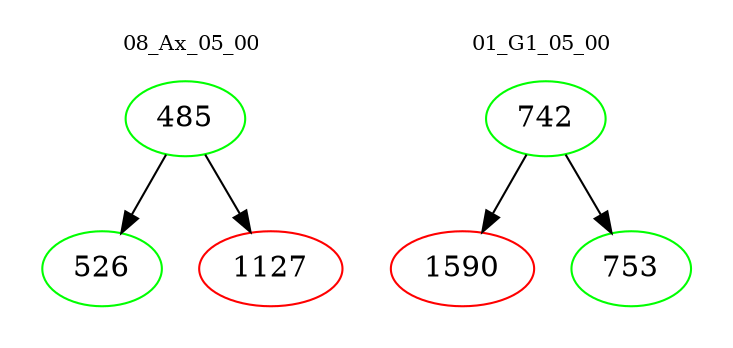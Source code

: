 digraph{
subgraph cluster_0 {
color = white
label = "08_Ax_05_00";
fontsize=10;
T0_485 [label="485", color="green"]
T0_485 -> T0_526 [color="black"]
T0_526 [label="526", color="green"]
T0_485 -> T0_1127 [color="black"]
T0_1127 [label="1127", color="red"]
}
subgraph cluster_1 {
color = white
label = "01_G1_05_00";
fontsize=10;
T1_742 [label="742", color="green"]
T1_742 -> T1_1590 [color="black"]
T1_1590 [label="1590", color="red"]
T1_742 -> T1_753 [color="black"]
T1_753 [label="753", color="green"]
}
}
